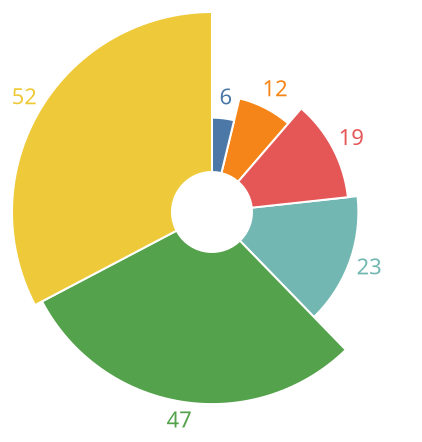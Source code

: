 {
  "$schema": "https://vega.github.io/schema/vega/v5.json",
  "description": "A simple radial chart with embedded data.",
  "background": "white",
  "padding": 5,
  "width": 200,
  "height": 200,
  "style": "cell",
  "encode": {"update": {"stroke": {"value": null}}},
  "data": [
    {"name": "source_0", "values": [12, 23, 47, 6, 52, 19]},
    {
      "name": "data_1",
      "source": "source_0",
      "transform": [
        {
          "type": "stack",
          "groupby": [],
          "field": "data",
          "sort": {"field": ["data"], "order": ["ascending"]},
          "as": ["data_start", "data_end"],
          "offset": "zero"
        },
        {
          "type": "filter",
          "expr": "isValid(datum[\"data\"]) && isFinite(+datum[\"data\"])"
        }
      ]
    },
    {
      "name": "data_2",
      "source": "source_0",
      "transform": [
        {
          "type": "stack",
          "groupby": [],
          "field": "data",
          "sort": {
            "field": ["data", "data"],
            "order": ["ascending", "ascending"]
          },
          "as": ["data_start", "data_end"],
          "offset": "zero"
        },
        {
          "type": "filter",
          "expr": "isValid(datum[\"data\"]) && isFinite(+datum[\"data\"])"
        }
      ]
    }
  ],
  "marks": [
    {
      "name": "layer_0_marks",
      "type": "arc",
      "style": ["arc"],
      "from": {"data": "data_1"},
      "encode": {
        "update": {
          "stroke": {"value": "#fff"},
          "innerRadius": {"value": 20},
          "fill": {"scale": "color", "field": "data"},
          "x": {"signal": "width", "mult": 0.5},
          "y": {"signal": "height", "mult": 0.5},
          "outerRadius": {"scale": "radius", "field": "data"},
          "startAngle": {"scale": "theta", "field": "data_end"},
          "endAngle": {"scale": "theta", "field": "data_start"}
        }
      }
    },
    {
      "name": "layer_1_marks",
      "type": "text",
      "style": ["text"],
      "from": {"data": "data_2"},
      "encode": {
        "update": {
          "fill": {"scale": "color", "field": "data"},
          "x": {"signal": "width", "mult": 0.5},
          "y": {"signal": "height", "mult": 0.5},
          "text": {"signal": "format(datum[\"data\"], \"\")"},
          "align": {"value": "center"},
          "baseline": {"value": "middle"},
          "radius": {"scale": "radius", "field": "data", "offset": 10},
          "theta": {
            "signal": "scale(\"theta\", 0.5 * datum[\"data_start\"] + 0.5 * datum[\"data_end\"])"
          }
        }
      }
    }
  ],
  "scales": [
    {
      "name": "theta",
      "type": "linear",
      "domain": {
        "fields": [
          {"data": "data_1", "field": "data_start"},
          {"data": "data_1", "field": "data_end"},
          {"data": "data_2", "field": "data_start"},
          {"data": "data_2", "field": "data_end"}
        ]
      },
      "range": [0, 6.283185307179586],
      "zero": false
    },
    {
      "name": "radius",
      "type": "sqrt",
      "domain": {
        "fields": [
          {"data": "data_1", "field": "data"},
          {"data": "data_2", "field": "data"}
        ]
      },
      "range": [20, 100],
      "zero": true
    },
    {
      "name": "color",
      "type": "ordinal",
      "domain": {
        "fields": [
          {"data": "data_1", "field": "data"},
          {"data": "data_2", "field": "data"}
        ],
        "sort": true
      },
      "range": "category"
    }
  ]
}
